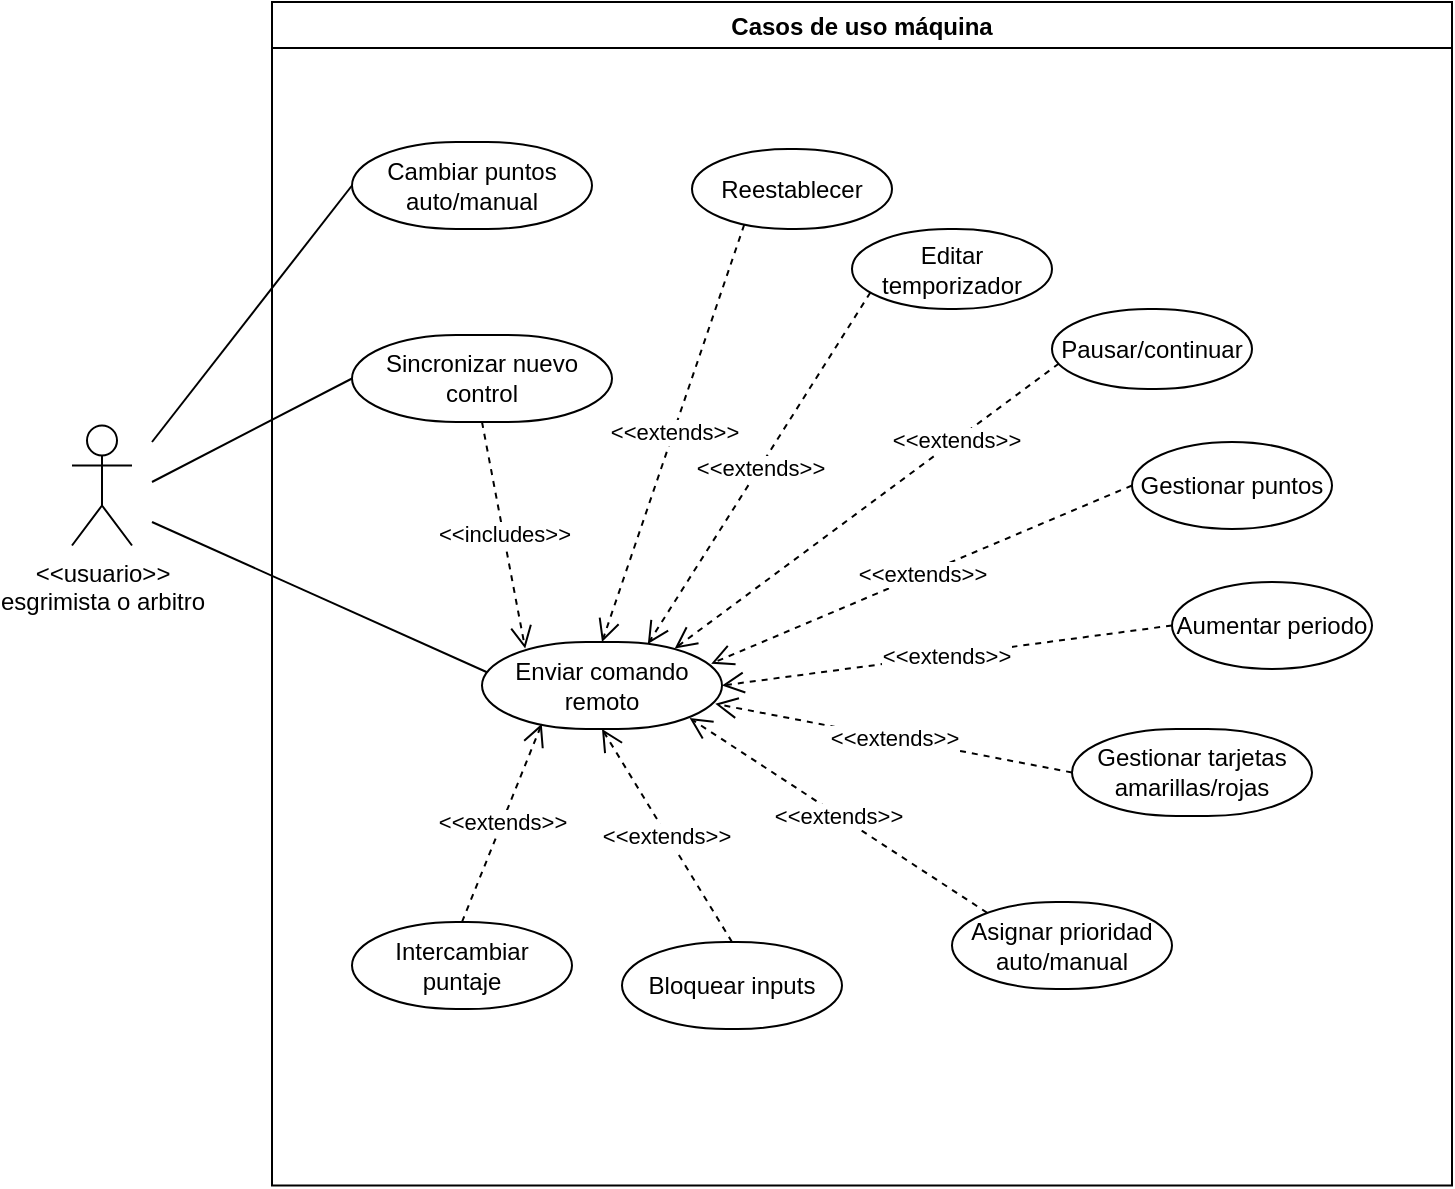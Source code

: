 <mxfile version="21.6.2" type="device">
  <diagram name="Page-1" id="K6UgD4kqSmbPpRhTwACa">
    <mxGraphModel dx="1266" dy="746" grid="1" gridSize="10" guides="1" tooltips="1" connect="1" arrows="1" fold="1" page="1" pageScale="1" pageWidth="850" pageHeight="1100" math="0" shadow="0">
      <root>
        <mxCell id="0" />
        <mxCell id="1" parent="0" />
        <mxCell id="auHC2lMCmRA8J_y3KW6C-5" value="Casos de uso máquina" style="swimlane;fillStyle=solid;swimlaneFillColor=default;container=0;" parent="1" vertex="1">
          <mxGeometry x="140" y="10" width="590" height="591.75" as="geometry">
            <mxRectangle x="105" y="130" width="100" height="30" as="alternateBounds" />
          </mxGeometry>
        </mxCell>
        <mxCell id="v4G_ObGwsf4DBaVxpbZ9-63" value="Bloquear inputs" style="rounded=1;whiteSpace=wrap;html=1;perimeterSpacing=0;arcSize=120;" parent="auHC2lMCmRA8J_y3KW6C-5" vertex="1">
          <mxGeometry x="175" y="470" width="110" height="43.5" as="geometry" />
        </mxCell>
        <mxCell id="v4G_ObGwsf4DBaVxpbZ9-44" value="Asignar prioridad auto/manual" style="rounded=1;whiteSpace=wrap;html=1;perimeterSpacing=0;arcSize=120;" parent="auHC2lMCmRA8J_y3KW6C-5" vertex="1">
          <mxGeometry x="340" y="450" width="110" height="43.5" as="geometry" />
        </mxCell>
        <mxCell id="auHC2lMCmRA8J_y3KW6C-52" style="rounded=0;orthogonalLoop=1;jettySize=auto;html=1;entryX=0;entryY=0.5;entryDx=0;entryDy=0;jumpStyle=arc;endArrow=none;endFill=0;" parent="1" target="auHC2lMCmRA8J_y3KW6C-15" edge="1">
          <mxGeometry relative="1" as="geometry">
            <mxPoint x="80" y="250" as="sourcePoint" />
          </mxGeometry>
        </mxCell>
        <mxCell id="auHC2lMCmRA8J_y3KW6C-2" value="&amp;lt;&amp;lt;usuario&amp;gt;&amp;gt;&lt;br&gt;esgrimista o arbitro" style="shape=umlActor;verticalLabelPosition=bottom;verticalAlign=top;html=1;outlineConnect=0;" parent="1" vertex="1">
          <mxGeometry x="40" y="221.75" width="30" height="60" as="geometry" />
        </mxCell>
        <mxCell id="v4G_ObGwsf4DBaVxpbZ9-22" style="rounded=0;orthogonalLoop=1;jettySize=auto;html=1;entryX=0.021;entryY=0.348;entryDx=0;entryDy=0;jumpStyle=arc;endArrow=none;endFill=0;entryPerimeter=0;" parent="1" target="v4G_ObGwsf4DBaVxpbZ9-21" edge="1">
          <mxGeometry relative="1" as="geometry">
            <mxPoint x="80" y="270" as="sourcePoint" />
            <mxPoint x="250" y="242" as="targetPoint" />
          </mxGeometry>
        </mxCell>
        <mxCell id="v4G_ObGwsf4DBaVxpbZ9-29" style="rounded=0;orthogonalLoop=1;jettySize=auto;html=1;entryX=0;entryY=0.5;entryDx=0;entryDy=0;jumpStyle=arc;endArrow=none;endFill=0;" parent="1" target="v4G_ObGwsf4DBaVxpbZ9-28" edge="1">
          <mxGeometry relative="1" as="geometry">
            <mxPoint x="80" y="230" as="sourcePoint" />
            <mxPoint x="250" y="242" as="targetPoint" />
          </mxGeometry>
        </mxCell>
        <mxCell id="v4G_ObGwsf4DBaVxpbZ9-21" value="Enviar comando remoto" style="rounded=1;whiteSpace=wrap;html=1;perimeterSpacing=0;arcSize=120;" parent="1" vertex="1">
          <mxGeometry x="245" y="330" width="120" height="43.5" as="geometry" />
        </mxCell>
        <mxCell id="v4G_ObGwsf4DBaVxpbZ9-23" value="&amp;lt;&amp;lt;includes&amp;gt;&amp;gt;" style="endArrow=open;endSize=9;endFill=0;html=1;rounded=0;dashed=1;entryX=0.18;entryY=0.075;entryDx=0;entryDy=0;exitX=0.5;exitY=1;exitDx=0;exitDy=0;entryPerimeter=0;" parent="1" source="auHC2lMCmRA8J_y3KW6C-15" target="v4G_ObGwsf4DBaVxpbZ9-21" edge="1">
          <mxGeometry width="160" relative="1" as="geometry">
            <mxPoint x="372.16" y="253.5" as="sourcePoint" />
            <mxPoint x="270.0" y="291.307" as="targetPoint" />
          </mxGeometry>
        </mxCell>
        <mxCell id="v4G_ObGwsf4DBaVxpbZ9-65" value="&amp;lt;&amp;lt;extends&amp;gt;&amp;gt;" style="endArrow=open;endSize=9;endFill=0;html=1;rounded=0;dashed=1;entryX=0.249;entryY=0.941;entryDx=0;entryDy=0;exitX=0.5;exitY=0;exitDx=0;exitDy=0;entryPerimeter=0;" parent="1" source="v4G_ObGwsf4DBaVxpbZ9-64" target="v4G_ObGwsf4DBaVxpbZ9-21" edge="1">
          <mxGeometry width="160" relative="1" as="geometry">
            <mxPoint x="370" y="400" as="sourcePoint" />
            <mxPoint x="370" y="476" as="targetPoint" />
          </mxGeometry>
        </mxCell>
        <mxCell id="v4G_ObGwsf4DBaVxpbZ9-67" value="&amp;lt;&amp;lt;extends&amp;gt;&amp;gt;" style="endArrow=open;endSize=9;endFill=0;html=1;rounded=0;dashed=1;entryX=0.5;entryY=1;entryDx=0;entryDy=0;exitX=0.5;exitY=0;exitDx=0;exitDy=0;" parent="1" source="v4G_ObGwsf4DBaVxpbZ9-63" target="v4G_ObGwsf4DBaVxpbZ9-21" edge="1">
          <mxGeometry width="160" relative="1" as="geometry">
            <mxPoint x="255" y="490" as="sourcePoint" />
            <mxPoint x="295" y="391" as="targetPoint" />
          </mxGeometry>
        </mxCell>
        <mxCell id="v4G_ObGwsf4DBaVxpbZ9-69" value="&amp;lt;&amp;lt;extends&amp;gt;&amp;gt;" style="endArrow=open;endSize=9;endFill=0;html=1;rounded=0;dashed=1;entryX=0.865;entryY=0.874;entryDx=0;entryDy=0;exitX=0.16;exitY=0.124;exitDx=0;exitDy=0;entryPerimeter=0;exitPerimeter=0;" parent="1" source="v4G_ObGwsf4DBaVxpbZ9-44" target="v4G_ObGwsf4DBaVxpbZ9-21" edge="1">
          <mxGeometry width="160" relative="1" as="geometry">
            <mxPoint x="275" y="510" as="sourcePoint" />
            <mxPoint x="315" y="411" as="targetPoint" />
          </mxGeometry>
        </mxCell>
        <mxCell id="v4G_ObGwsf4DBaVxpbZ9-70" value="&amp;lt;&amp;lt;extends&amp;gt;&amp;gt;" style="endArrow=open;endSize=9;endFill=0;html=1;rounded=0;dashed=1;entryX=0.5;entryY=0;entryDx=0;entryDy=0;exitX=0.261;exitY=0.947;exitDx=0;exitDy=0;exitPerimeter=0;" parent="1" source="v4G_ObGwsf4DBaVxpbZ9-45" target="v4G_ObGwsf4DBaVxpbZ9-21" edge="1">
          <mxGeometry width="160" relative="1" as="geometry">
            <mxPoint x="360" y="249" as="sourcePoint" />
            <mxPoint x="400" y="150" as="targetPoint" />
          </mxGeometry>
        </mxCell>
        <mxCell id="v4G_ObGwsf4DBaVxpbZ9-72" value="&amp;lt;&amp;lt;extends&amp;gt;&amp;gt;" style="endArrow=open;endSize=9;endFill=0;html=1;rounded=0;dashed=1;entryX=0.691;entryY=0.023;entryDx=0;entryDy=0;exitX=0.092;exitY=0.794;exitDx=0;exitDy=0;entryPerimeter=0;exitPerimeter=0;" parent="1" source="v4G_ObGwsf4DBaVxpbZ9-37" target="v4G_ObGwsf4DBaVxpbZ9-21" edge="1">
          <mxGeometry width="160" relative="1" as="geometry">
            <mxPoint x="434" y="129" as="sourcePoint" />
            <mxPoint x="342" y="341" as="targetPoint" />
          </mxGeometry>
        </mxCell>
        <mxCell id="v4G_ObGwsf4DBaVxpbZ9-73" value="&amp;lt;&amp;lt;extends&amp;gt;&amp;gt;" style="endArrow=open;endSize=9;endFill=0;html=1;rounded=0;dashed=1;entryX=0.803;entryY=0.075;entryDx=0;entryDy=0;entryPerimeter=0;exitX=0.035;exitY=0.681;exitDx=0;exitDy=0;exitPerimeter=0;" parent="1" source="v4G_ObGwsf4DBaVxpbZ9-46" target="v4G_ObGwsf4DBaVxpbZ9-21" edge="1">
          <mxGeometry x="-0.47" width="160" relative="1" as="geometry">
            <mxPoint x="530" y="190" as="sourcePoint" />
            <mxPoint x="363" y="348" as="targetPoint" />
            <mxPoint as="offset" />
          </mxGeometry>
        </mxCell>
        <mxCell id="v4G_ObGwsf4DBaVxpbZ9-74" value="&amp;lt;&amp;lt;extends&amp;gt;&amp;gt;" style="endArrow=open;endSize=9;endFill=0;html=1;rounded=0;dashed=1;entryX=0.955;entryY=0.249;entryDx=0;entryDy=0;exitX=0;exitY=0.5;exitDx=0;exitDy=0;entryPerimeter=0;" parent="1" source="v4G_ObGwsf4DBaVxpbZ9-41" target="v4G_ObGwsf4DBaVxpbZ9-21" edge="1">
          <mxGeometry width="160" relative="1" as="geometry">
            <mxPoint x="465" y="190" as="sourcePoint" />
            <mxPoint x="352" y="344" as="targetPoint" />
          </mxGeometry>
        </mxCell>
        <mxCell id="v4G_ObGwsf4DBaVxpbZ9-64" value="Intercambiar puntaje" style="rounded=1;whiteSpace=wrap;html=1;perimeterSpacing=0;arcSize=120;" parent="1" vertex="1">
          <mxGeometry x="180" y="470" width="110" height="43.5" as="geometry" />
        </mxCell>
        <mxCell id="v4G_ObGwsf4DBaVxpbZ9-75" value="&amp;lt;&amp;lt;extends&amp;gt;&amp;gt;" style="endArrow=open;endSize=9;endFill=0;html=1;rounded=0;dashed=1;entryX=1;entryY=0.5;entryDx=0;entryDy=0;exitX=0;exitY=0.5;exitDx=0;exitDy=0;" parent="1" source="v4G_ObGwsf4DBaVxpbZ9-52" target="v4G_ObGwsf4DBaVxpbZ9-21" edge="1">
          <mxGeometry width="160" relative="1" as="geometry">
            <mxPoint x="609" y="272" as="sourcePoint" />
            <mxPoint x="374" y="365" as="targetPoint" />
          </mxGeometry>
        </mxCell>
        <mxCell id="v4G_ObGwsf4DBaVxpbZ9-76" value="&amp;lt;&amp;lt;extends&amp;gt;&amp;gt;" style="endArrow=open;endSize=9;endFill=0;html=1;rounded=0;dashed=1;entryX=0.972;entryY=0.711;entryDx=0;entryDy=0;entryPerimeter=0;exitX=0;exitY=0.5;exitDx=0;exitDy=0;" parent="1" source="v4G_ObGwsf4DBaVxpbZ9-36" target="v4G_ObGwsf4DBaVxpbZ9-21" edge="1">
          <mxGeometry width="160" relative="1" as="geometry">
            <mxPoint x="530" y="400" as="sourcePoint" />
            <mxPoint x="375" y="362" as="targetPoint" />
          </mxGeometry>
        </mxCell>
        <mxCell id="v4G_ObGwsf4DBaVxpbZ9-28" value="Cambiar puntos auto/manual" style="rounded=1;whiteSpace=wrap;html=1;perimeterSpacing=0;arcSize=120;" parent="1" vertex="1">
          <mxGeometry x="180" y="80" width="120" height="43.5" as="geometry" />
        </mxCell>
        <mxCell id="auHC2lMCmRA8J_y3KW6C-15" value="Sincronizar nuevo control" style="rounded=1;whiteSpace=wrap;html=1;perimeterSpacing=0;arcSize=120;" parent="1" vertex="1">
          <mxGeometry x="180" y="176.5" width="130" height="43.5" as="geometry" />
        </mxCell>
        <mxCell id="v4G_ObGwsf4DBaVxpbZ9-45" value="Reestablecer" style="rounded=1;whiteSpace=wrap;html=1;perimeterSpacing=0;arcSize=120;" parent="1" vertex="1">
          <mxGeometry x="350" y="83.5" width="100" height="40" as="geometry" />
        </mxCell>
        <mxCell id="v4G_ObGwsf4DBaVxpbZ9-37" value="Editar temporizador" style="rounded=1;whiteSpace=wrap;html=1;perimeterSpacing=0;arcSize=120;" parent="1" vertex="1">
          <mxGeometry x="430" y="123.5" width="100" height="40" as="geometry" />
        </mxCell>
        <mxCell id="v4G_ObGwsf4DBaVxpbZ9-46" value="Pausar/continuar" style="rounded=1;whiteSpace=wrap;html=1;perimeterSpacing=0;arcSize=120;" parent="1" vertex="1">
          <mxGeometry x="530" y="163.5" width="100" height="40" as="geometry" />
        </mxCell>
        <mxCell id="v4G_ObGwsf4DBaVxpbZ9-41" value="Gestionar puntos" style="rounded=1;whiteSpace=wrap;html=1;perimeterSpacing=0;arcSize=120;" parent="1" vertex="1">
          <mxGeometry x="570" y="230" width="100" height="43.5" as="geometry" />
        </mxCell>
        <mxCell id="v4G_ObGwsf4DBaVxpbZ9-52" value="Aumentar periodo" style="rounded=1;whiteSpace=wrap;html=1;perimeterSpacing=0;arcSize=120;" parent="1" vertex="1">
          <mxGeometry x="590" y="300" width="100" height="43.5" as="geometry" />
        </mxCell>
        <mxCell id="v4G_ObGwsf4DBaVxpbZ9-36" value="Gestionar tarjetas amarillas/rojas" style="rounded=1;whiteSpace=wrap;html=1;perimeterSpacing=0;arcSize=120;" parent="1" vertex="1">
          <mxGeometry x="540" y="373.5" width="120" height="43.5" as="geometry" />
        </mxCell>
      </root>
    </mxGraphModel>
  </diagram>
</mxfile>
